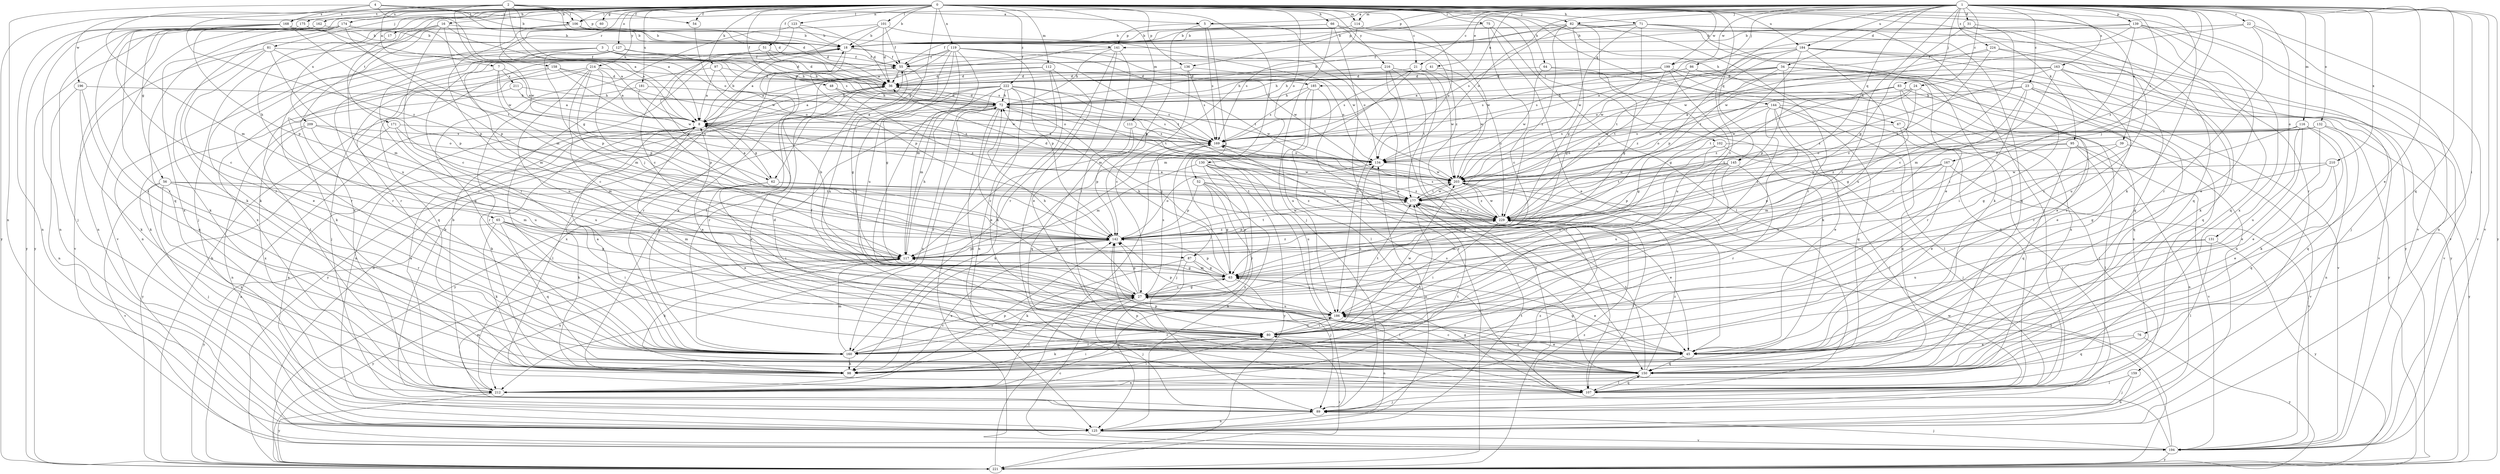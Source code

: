 strict digraph  {
0;
1;
2;
3;
4;
5;
7;
8;
16;
17;
18;
21;
22;
23;
24;
27;
31;
34;
36;
39;
41;
45;
48;
51;
52;
54;
55;
56;
60;
62;
63;
64;
65;
66;
67;
71;
72;
75;
76;
80;
81;
82;
83;
86;
87;
89;
95;
97;
98;
101;
102;
106;
107;
111;
112;
114;
116;
117;
119;
123;
125;
127;
130;
131;
132;
134;
136;
139;
141;
142;
144;
145;
150;
158;
159;
160;
162;
163;
167;
168;
169;
171;
174;
175;
177;
181;
184;
185;
186;
194;
196;
199;
203;
209;
210;
211;
212;
214;
216;
221;
222;
224;
229;
0 -> 16  [label=b];
0 -> 17  [label=b];
0 -> 18  [label=b];
0 -> 21  [label=c];
0 -> 39  [label=e];
0 -> 48  [label=f];
0 -> 51  [label=f];
0 -> 52  [label=f];
0 -> 54  [label=f];
0 -> 56  [label=g];
0 -> 60  [label=g];
0 -> 62  [label=g];
0 -> 64  [label=h];
0 -> 65  [label=h];
0 -> 66  [label=h];
0 -> 67  [label=h];
0 -> 71  [label=h];
0 -> 75  [label=i];
0 -> 81  [label=j];
0 -> 82  [label=j];
0 -> 95  [label=k];
0 -> 97  [label=k];
0 -> 101  [label=l];
0 -> 102  [label=l];
0 -> 106  [label=l];
0 -> 111  [label=m];
0 -> 112  [label=m];
0 -> 114  [label=m];
0 -> 119  [label=n];
0 -> 123  [label=n];
0 -> 127  [label=o];
0 -> 130  [label=o];
0 -> 136  [label=p];
0 -> 144  [label=q];
0 -> 145  [label=q];
0 -> 158  [label=r];
0 -> 159  [label=r];
0 -> 162  [label=s];
0 -> 171  [label=t];
0 -> 174  [label=t];
0 -> 181  [label=u];
0 -> 184  [label=u];
0 -> 194  [label=v];
0 -> 196  [label=w];
0 -> 199  [label=w];
0 -> 209  [label=x];
0 -> 214  [label=y];
0 -> 216  [label=y];
0 -> 221  [label=y];
0 -> 222  [label=z];
1 -> 5  [label=a];
1 -> 21  [label=c];
1 -> 22  [label=c];
1 -> 23  [label=c];
1 -> 24  [label=c];
1 -> 27  [label=c];
1 -> 31  [label=d];
1 -> 34  [label=d];
1 -> 41  [label=e];
1 -> 45  [label=e];
1 -> 76  [label=i];
1 -> 80  [label=i];
1 -> 82  [label=j];
1 -> 83  [label=j];
1 -> 86  [label=j];
1 -> 87  [label=j];
1 -> 98  [label=k];
1 -> 106  [label=l];
1 -> 114  [label=m];
1 -> 116  [label=m];
1 -> 131  [label=o];
1 -> 132  [label=o];
1 -> 134  [label=o];
1 -> 136  [label=p];
1 -> 139  [label=p];
1 -> 141  [label=p];
1 -> 145  [label=q];
1 -> 150  [label=q];
1 -> 163  [label=s];
1 -> 167  [label=s];
1 -> 184  [label=u];
1 -> 185  [label=u];
1 -> 194  [label=v];
1 -> 199  [label=w];
1 -> 210  [label=x];
1 -> 221  [label=y];
1 -> 224  [label=z];
1 -> 229  [label=z];
2 -> 5  [label=a];
2 -> 7  [label=a];
2 -> 8  [label=a];
2 -> 36  [label=d];
2 -> 54  [label=f];
2 -> 72  [label=h];
2 -> 106  [label=l];
2 -> 117  [label=m];
2 -> 134  [label=o];
2 -> 141  [label=p];
2 -> 168  [label=s];
2 -> 175  [label=t];
2 -> 203  [label=w];
3 -> 36  [label=d];
3 -> 55  [label=f];
3 -> 72  [label=h];
3 -> 80  [label=i];
3 -> 125  [label=n];
3 -> 160  [label=r];
3 -> 185  [label=u];
4 -> 8  [label=a];
4 -> 18  [label=b];
4 -> 36  [label=d];
4 -> 106  [label=l];
4 -> 125  [label=n];
4 -> 168  [label=s];
4 -> 229  [label=z];
5 -> 45  [label=e];
5 -> 87  [label=j];
5 -> 141  [label=p];
5 -> 142  [label=p];
5 -> 169  [label=s];
7 -> 8  [label=a];
7 -> 62  [label=g];
7 -> 87  [label=j];
7 -> 117  [label=m];
7 -> 211  [label=x];
8 -> 18  [label=b];
8 -> 62  [label=g];
8 -> 80  [label=i];
8 -> 98  [label=k];
8 -> 107  [label=l];
8 -> 169  [label=s];
16 -> 18  [label=b];
16 -> 27  [label=c];
16 -> 89  [label=j];
16 -> 98  [label=k];
16 -> 117  [label=m];
16 -> 160  [label=r];
16 -> 169  [label=s];
17 -> 186  [label=u];
18 -> 55  [label=f];
18 -> 142  [label=p];
18 -> 177  [label=t];
21 -> 36  [label=d];
21 -> 117  [label=m];
21 -> 169  [label=s];
21 -> 203  [label=w];
22 -> 18  [label=b];
22 -> 125  [label=n];
22 -> 160  [label=r];
22 -> 194  [label=v];
22 -> 203  [label=w];
23 -> 27  [label=c];
23 -> 72  [label=h];
23 -> 150  [label=q];
23 -> 160  [label=r];
23 -> 194  [label=v];
23 -> 203  [label=w];
23 -> 221  [label=y];
24 -> 45  [label=e];
24 -> 72  [label=h];
24 -> 177  [label=t];
24 -> 203  [label=w];
24 -> 229  [label=z];
27 -> 18  [label=b];
27 -> 63  [label=g];
27 -> 72  [label=h];
27 -> 89  [label=j];
27 -> 142  [label=p];
27 -> 160  [label=r];
27 -> 169  [label=s];
27 -> 186  [label=u];
31 -> 18  [label=b];
31 -> 27  [label=c];
31 -> 142  [label=p];
31 -> 150  [label=q];
31 -> 160  [label=r];
34 -> 8  [label=a];
34 -> 36  [label=d];
34 -> 72  [label=h];
34 -> 80  [label=i];
34 -> 107  [label=l];
34 -> 142  [label=p];
34 -> 160  [label=r];
34 -> 169  [label=s];
34 -> 229  [label=z];
36 -> 72  [label=h];
36 -> 125  [label=n];
36 -> 160  [label=r];
39 -> 45  [label=e];
39 -> 134  [label=o];
39 -> 194  [label=v];
41 -> 36  [label=d];
41 -> 72  [label=h];
41 -> 229  [label=z];
45 -> 8  [label=a];
45 -> 36  [label=d];
45 -> 55  [label=f];
45 -> 63  [label=g];
45 -> 150  [label=q];
48 -> 72  [label=h];
48 -> 134  [label=o];
48 -> 229  [label=z];
51 -> 36  [label=d];
51 -> 55  [label=f];
51 -> 80  [label=i];
51 -> 160  [label=r];
51 -> 169  [label=s];
52 -> 63  [label=g];
52 -> 125  [label=n];
52 -> 142  [label=p];
52 -> 177  [label=t];
52 -> 212  [label=x];
52 -> 229  [label=z];
54 -> 203  [label=w];
55 -> 36  [label=d];
55 -> 63  [label=g];
55 -> 160  [label=r];
55 -> 186  [label=u];
56 -> 89  [label=j];
56 -> 117  [label=m];
56 -> 160  [label=r];
56 -> 177  [label=t];
56 -> 194  [label=v];
56 -> 212  [label=x];
62 -> 8  [label=a];
62 -> 45  [label=e];
62 -> 80  [label=i];
62 -> 98  [label=k];
62 -> 177  [label=t];
62 -> 229  [label=z];
63 -> 27  [label=c];
63 -> 45  [label=e];
63 -> 72  [label=h];
63 -> 107  [label=l];
63 -> 117  [label=m];
63 -> 142  [label=p];
64 -> 36  [label=d];
64 -> 98  [label=k];
64 -> 107  [label=l];
64 -> 203  [label=w];
65 -> 63  [label=g];
65 -> 80  [label=i];
65 -> 98  [label=k];
65 -> 117  [label=m];
65 -> 142  [label=p];
65 -> 150  [label=q];
65 -> 221  [label=y];
66 -> 18  [label=b];
66 -> 55  [label=f];
66 -> 89  [label=j];
66 -> 203  [label=w];
66 -> 221  [label=y];
66 -> 229  [label=z];
67 -> 89  [label=j];
67 -> 150  [label=q];
67 -> 169  [label=s];
71 -> 8  [label=a];
71 -> 18  [label=b];
71 -> 45  [label=e];
71 -> 63  [label=g];
71 -> 98  [label=k];
71 -> 107  [label=l];
71 -> 203  [label=w];
71 -> 221  [label=y];
72 -> 8  [label=a];
72 -> 27  [label=c];
72 -> 36  [label=d];
72 -> 63  [label=g];
72 -> 107  [label=l];
72 -> 160  [label=r];
72 -> 169  [label=s];
72 -> 212  [label=x];
72 -> 221  [label=y];
75 -> 18  [label=b];
75 -> 27  [label=c];
75 -> 45  [label=e];
75 -> 107  [label=l];
76 -> 45  [label=e];
76 -> 150  [label=q];
76 -> 221  [label=y];
80 -> 8  [label=a];
80 -> 45  [label=e];
80 -> 98  [label=k];
80 -> 134  [label=o];
80 -> 160  [label=r];
80 -> 186  [label=u];
80 -> 203  [label=w];
81 -> 45  [label=e];
81 -> 55  [label=f];
81 -> 98  [label=k];
81 -> 117  [label=m];
81 -> 142  [label=p];
81 -> 194  [label=v];
82 -> 18  [label=b];
82 -> 63  [label=g];
82 -> 72  [label=h];
82 -> 142  [label=p];
82 -> 150  [label=q];
82 -> 160  [label=r];
82 -> 169  [label=s];
82 -> 229  [label=z];
83 -> 63  [label=g];
83 -> 72  [label=h];
83 -> 160  [label=r];
83 -> 203  [label=w];
83 -> 212  [label=x];
83 -> 229  [label=z];
86 -> 36  [label=d];
86 -> 45  [label=e];
86 -> 72  [label=h];
86 -> 177  [label=t];
86 -> 194  [label=v];
87 -> 63  [label=g];
87 -> 89  [label=j];
87 -> 98  [label=k];
87 -> 125  [label=n];
89 -> 18  [label=b];
89 -> 117  [label=m];
89 -> 125  [label=n];
89 -> 229  [label=z];
95 -> 107  [label=l];
95 -> 125  [label=n];
95 -> 134  [label=o];
95 -> 150  [label=q];
95 -> 194  [label=v];
95 -> 229  [label=z];
97 -> 8  [label=a];
97 -> 36  [label=d];
97 -> 160  [label=r];
97 -> 203  [label=w];
98 -> 80  [label=i];
98 -> 177  [label=t];
101 -> 18  [label=b];
101 -> 27  [label=c];
101 -> 36  [label=d];
101 -> 55  [label=f];
101 -> 203  [label=w];
101 -> 212  [label=x];
102 -> 89  [label=j];
102 -> 107  [label=l];
102 -> 134  [label=o];
102 -> 186  [label=u];
106 -> 18  [label=b];
106 -> 36  [label=d];
106 -> 142  [label=p];
106 -> 150  [label=q];
107 -> 63  [label=g];
107 -> 89  [label=j];
107 -> 142  [label=p];
107 -> 150  [label=q];
111 -> 142  [label=p];
111 -> 150  [label=q];
111 -> 169  [label=s];
112 -> 8  [label=a];
112 -> 36  [label=d];
112 -> 98  [label=k];
112 -> 107  [label=l];
112 -> 125  [label=n];
114 -> 18  [label=b];
114 -> 134  [label=o];
114 -> 169  [label=s];
116 -> 45  [label=e];
116 -> 63  [label=g];
116 -> 98  [label=k];
116 -> 125  [label=n];
116 -> 169  [label=s];
116 -> 186  [label=u];
116 -> 229  [label=z];
117 -> 63  [label=g];
117 -> 72  [label=h];
117 -> 98  [label=k];
117 -> 142  [label=p];
117 -> 212  [label=x];
117 -> 221  [label=y];
117 -> 229  [label=z];
119 -> 8  [label=a];
119 -> 55  [label=f];
119 -> 63  [label=g];
119 -> 80  [label=i];
119 -> 98  [label=k];
119 -> 117  [label=m];
119 -> 134  [label=o];
119 -> 142  [label=p];
119 -> 177  [label=t];
119 -> 186  [label=u];
119 -> 203  [label=w];
123 -> 18  [label=b];
123 -> 36  [label=d];
123 -> 142  [label=p];
123 -> 150  [label=q];
125 -> 8  [label=a];
125 -> 134  [label=o];
125 -> 177  [label=t];
125 -> 194  [label=v];
127 -> 55  [label=f];
127 -> 72  [label=h];
127 -> 142  [label=p];
127 -> 160  [label=r];
127 -> 212  [label=x];
130 -> 27  [label=c];
130 -> 89  [label=j];
130 -> 117  [label=m];
130 -> 160  [label=r];
130 -> 186  [label=u];
130 -> 203  [label=w];
130 -> 221  [label=y];
130 -> 229  [label=z];
131 -> 107  [label=l];
131 -> 117  [label=m];
131 -> 186  [label=u];
131 -> 221  [label=y];
132 -> 45  [label=e];
132 -> 134  [label=o];
132 -> 150  [label=q];
132 -> 169  [label=s];
132 -> 177  [label=t];
132 -> 221  [label=y];
134 -> 72  [label=h];
134 -> 203  [label=w];
136 -> 27  [label=c];
136 -> 36  [label=d];
136 -> 134  [label=o];
136 -> 169  [label=s];
139 -> 18  [label=b];
139 -> 45  [label=e];
139 -> 80  [label=i];
139 -> 134  [label=o];
139 -> 194  [label=v];
139 -> 203  [label=w];
139 -> 212  [label=x];
141 -> 45  [label=e];
141 -> 55  [label=f];
141 -> 72  [label=h];
141 -> 80  [label=i];
141 -> 160  [label=r];
142 -> 117  [label=m];
142 -> 134  [label=o];
142 -> 177  [label=t];
142 -> 203  [label=w];
142 -> 212  [label=x];
142 -> 229  [label=z];
144 -> 8  [label=a];
144 -> 45  [label=e];
144 -> 63  [label=g];
144 -> 80  [label=i];
144 -> 89  [label=j];
144 -> 107  [label=l];
144 -> 150  [label=q];
144 -> 160  [label=r];
145 -> 80  [label=i];
145 -> 142  [label=p];
145 -> 160  [label=r];
145 -> 177  [label=t];
145 -> 186  [label=u];
145 -> 203  [label=w];
150 -> 27  [label=c];
150 -> 107  [label=l];
150 -> 142  [label=p];
150 -> 169  [label=s];
150 -> 177  [label=t];
150 -> 186  [label=u];
150 -> 212  [label=x];
150 -> 229  [label=z];
158 -> 36  [label=d];
158 -> 98  [label=k];
158 -> 107  [label=l];
158 -> 134  [label=o];
158 -> 203  [label=w];
159 -> 89  [label=j];
159 -> 107  [label=l];
159 -> 125  [label=n];
160 -> 8  [label=a];
160 -> 27  [label=c];
160 -> 55  [label=f];
160 -> 98  [label=k];
160 -> 117  [label=m];
162 -> 18  [label=b];
162 -> 89  [label=j];
162 -> 125  [label=n];
162 -> 160  [label=r];
163 -> 36  [label=d];
163 -> 117  [label=m];
163 -> 134  [label=o];
163 -> 150  [label=q];
163 -> 186  [label=u];
163 -> 194  [label=v];
163 -> 229  [label=z];
167 -> 27  [label=c];
167 -> 80  [label=i];
167 -> 117  [label=m];
167 -> 142  [label=p];
167 -> 194  [label=v];
167 -> 203  [label=w];
168 -> 8  [label=a];
168 -> 18  [label=b];
168 -> 27  [label=c];
168 -> 125  [label=n];
168 -> 142  [label=p];
168 -> 160  [label=r];
168 -> 177  [label=t];
169 -> 8  [label=a];
169 -> 89  [label=j];
169 -> 98  [label=k];
169 -> 134  [label=o];
171 -> 117  [label=m];
171 -> 169  [label=s];
171 -> 186  [label=u];
171 -> 221  [label=y];
174 -> 8  [label=a];
174 -> 18  [label=b];
174 -> 98  [label=k];
174 -> 125  [label=n];
174 -> 142  [label=p];
174 -> 194  [label=v];
174 -> 212  [label=x];
174 -> 221  [label=y];
175 -> 18  [label=b];
175 -> 203  [label=w];
175 -> 221  [label=y];
177 -> 36  [label=d];
177 -> 45  [label=e];
177 -> 203  [label=w];
177 -> 229  [label=z];
181 -> 72  [label=h];
181 -> 142  [label=p];
181 -> 160  [label=r];
184 -> 55  [label=f];
184 -> 63  [label=g];
184 -> 89  [label=j];
184 -> 142  [label=p];
184 -> 150  [label=q];
184 -> 177  [label=t];
184 -> 186  [label=u];
184 -> 203  [label=w];
184 -> 221  [label=y];
185 -> 72  [label=h];
185 -> 107  [label=l];
185 -> 150  [label=q];
185 -> 169  [label=s];
185 -> 186  [label=u];
186 -> 80  [label=i];
186 -> 125  [label=n];
186 -> 142  [label=p];
186 -> 160  [label=r];
186 -> 177  [label=t];
194 -> 27  [label=c];
194 -> 36  [label=d];
194 -> 89  [label=j];
194 -> 203  [label=w];
194 -> 221  [label=y];
194 -> 229  [label=z];
196 -> 72  [label=h];
196 -> 98  [label=k];
196 -> 125  [label=n];
196 -> 150  [label=q];
199 -> 36  [label=d];
199 -> 125  [label=n];
199 -> 169  [label=s];
199 -> 186  [label=u];
199 -> 212  [label=x];
199 -> 229  [label=z];
203 -> 177  [label=t];
203 -> 221  [label=y];
203 -> 229  [label=z];
209 -> 125  [label=n];
209 -> 134  [label=o];
209 -> 169  [label=s];
209 -> 186  [label=u];
209 -> 212  [label=x];
210 -> 45  [label=e];
210 -> 63  [label=g];
210 -> 150  [label=q];
210 -> 203  [label=w];
211 -> 8  [label=a];
211 -> 72  [label=h];
211 -> 98  [label=k];
212 -> 8  [label=a];
212 -> 18  [label=b];
212 -> 27  [label=c];
212 -> 80  [label=i];
212 -> 142  [label=p];
212 -> 177  [label=t];
212 -> 221  [label=y];
214 -> 8  [label=a];
214 -> 27  [label=c];
214 -> 36  [label=d];
214 -> 89  [label=j];
214 -> 117  [label=m];
214 -> 142  [label=p];
214 -> 150  [label=q];
214 -> 186  [label=u];
216 -> 36  [label=d];
216 -> 107  [label=l];
216 -> 117  [label=m];
216 -> 177  [label=t];
216 -> 186  [label=u];
216 -> 203  [label=w];
216 -> 221  [label=y];
221 -> 8  [label=a];
221 -> 18  [label=b];
221 -> 80  [label=i];
221 -> 169  [label=s];
222 -> 8  [label=a];
222 -> 45  [label=e];
222 -> 72  [label=h];
222 -> 80  [label=i];
222 -> 117  [label=m];
222 -> 169  [label=s];
222 -> 177  [label=t];
222 -> 194  [label=v];
222 -> 203  [label=w];
222 -> 212  [label=x];
222 -> 221  [label=y];
224 -> 55  [label=f];
224 -> 98  [label=k];
224 -> 150  [label=q];
224 -> 177  [label=t];
224 -> 229  [label=z];
229 -> 8  [label=a];
229 -> 80  [label=i];
229 -> 107  [label=l];
229 -> 142  [label=p];
229 -> 169  [label=s];
229 -> 177  [label=t];
229 -> 203  [label=w];
}
